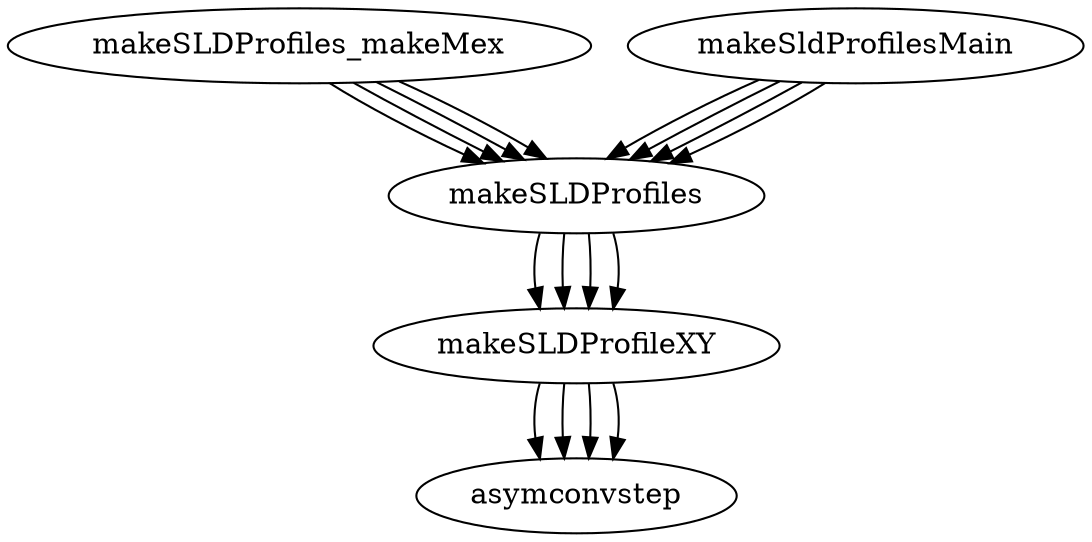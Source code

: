 /* Created by mdot for Matlab */
digraph m2html {
  makeSLDProfileXY -> asymconvstep;
  makeSLDProfileXY -> asymconvstep;
  makeSLDProfileXY -> asymconvstep;
  makeSLDProfileXY -> asymconvstep;
  makeSLDProfiles -> makeSLDProfileXY;
  makeSLDProfiles -> makeSLDProfileXY;
  makeSLDProfiles -> makeSLDProfileXY;
  makeSLDProfiles -> makeSLDProfileXY;
  makeSLDProfiles_makeMex -> makeSLDProfiles;
  makeSLDProfiles_makeMex -> makeSLDProfiles;
  makeSLDProfiles_makeMex -> makeSLDProfiles;
  makeSLDProfiles_makeMex -> makeSLDProfiles;
  makeSldProfilesMain -> makeSLDProfiles;
  makeSldProfilesMain -> makeSLDProfiles;
  makeSldProfilesMain -> makeSLDProfiles;
  makeSldProfilesMain -> makeSLDProfiles;

  asymconvstep [URL="asymconvstep.html"];
  asymconvstep [URL="asymconvstep.html"];
  makeSLDProfileXY [URL="makeSLDProfileXY.html"];
  makeSLDProfileXY [URL="makeSLDProfileXY.html"];
  makeSLDProfiles [URL="makeSLDProfiles.html"];
  makeSLDProfiles [URL="makeSLDProfiles.html"];
  makeSLDProfiles_makeMex [URL="makeSLDProfiles_makeMex.html"];
  makeSLDProfiles_makeMex [URL="makeSLDProfiles_makeMex.html"];
  makeSldProfilesMain [URL="makeSldProfilesMain.html"];
  makeSldProfilesMain [URL="makeSldProfilesMain.html"];
}
